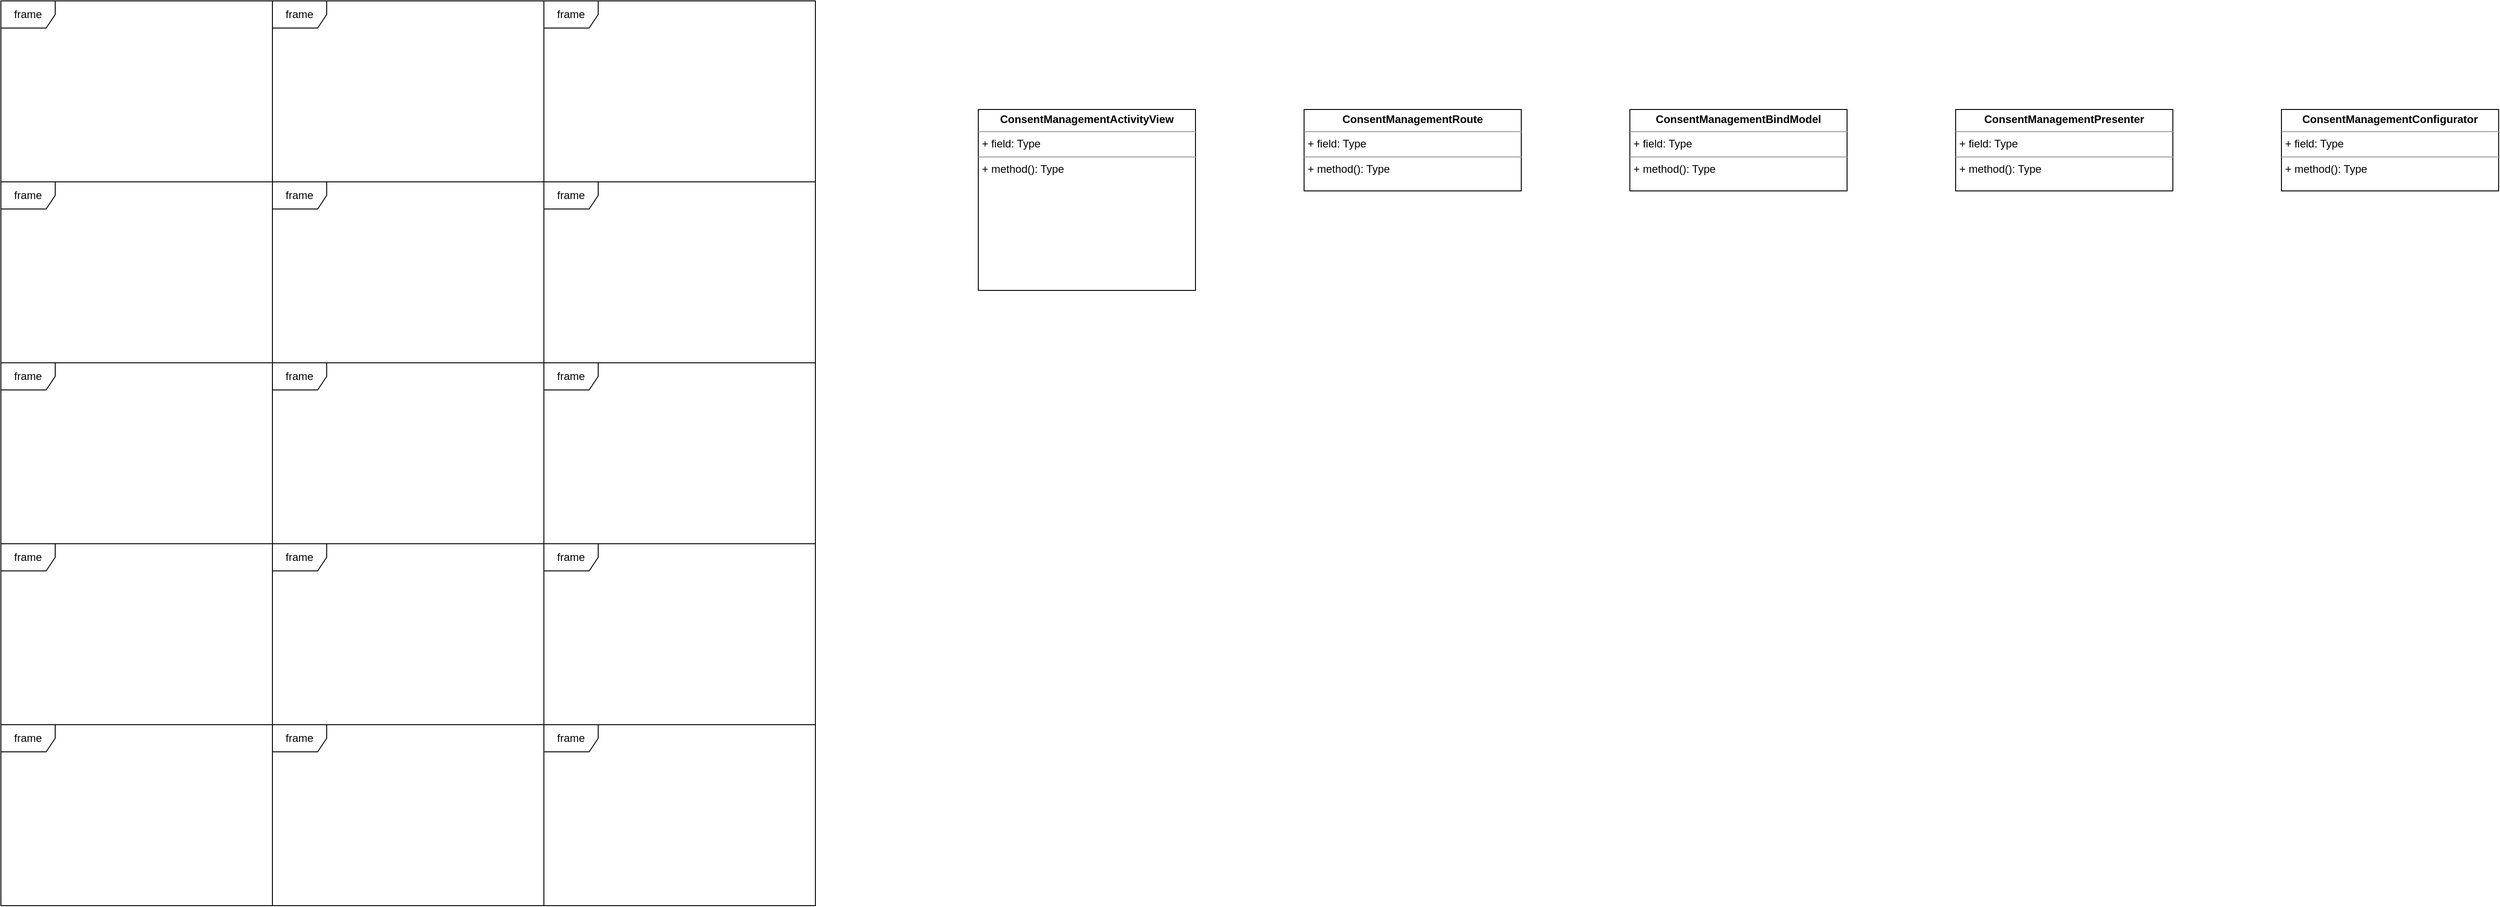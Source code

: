 <mxfile version="15.7.4" type="github">
  <diagram id="hNY8Ot3O8GoAVUrFT_j4" name="Page-1">
    <mxGraphModel dx="1673" dy="908" grid="1" gridSize="10" guides="1" tooltips="1" connect="1" arrows="1" fold="1" page="1" pageScale="1" pageWidth="850" pageHeight="1100" math="0" shadow="0">
      <root>
        <mxCell id="0" />
        <mxCell id="1" parent="0" />
        <mxCell id="wGsqCp_JyI2TRbFPw97d-1" value="frame" style="shape=umlFrame;whiteSpace=wrap;html=1;" vertex="1" parent="1">
          <mxGeometry width="300" height="200" as="geometry" />
        </mxCell>
        <mxCell id="wGsqCp_JyI2TRbFPw97d-2" value="frame" style="shape=umlFrame;whiteSpace=wrap;html=1;" vertex="1" parent="1">
          <mxGeometry y="200" width="300" height="200" as="geometry" />
        </mxCell>
        <mxCell id="wGsqCp_JyI2TRbFPw97d-3" value="frame" style="shape=umlFrame;whiteSpace=wrap;html=1;" vertex="1" parent="1">
          <mxGeometry x="300" width="300" height="200" as="geometry" />
        </mxCell>
        <mxCell id="wGsqCp_JyI2TRbFPw97d-4" value="frame" style="shape=umlFrame;whiteSpace=wrap;html=1;" vertex="1" parent="1">
          <mxGeometry x="300" y="200" width="300" height="200" as="geometry" />
        </mxCell>
        <mxCell id="wGsqCp_JyI2TRbFPw97d-5" value="frame" style="shape=umlFrame;whiteSpace=wrap;html=1;" vertex="1" parent="1">
          <mxGeometry y="400" width="300" height="200" as="geometry" />
        </mxCell>
        <mxCell id="wGsqCp_JyI2TRbFPw97d-6" value="frame" style="shape=umlFrame;whiteSpace=wrap;html=1;" vertex="1" parent="1">
          <mxGeometry x="300" y="400" width="300" height="200" as="geometry" />
        </mxCell>
        <mxCell id="wGsqCp_JyI2TRbFPw97d-7" value="frame" style="shape=umlFrame;whiteSpace=wrap;html=1;" vertex="1" parent="1">
          <mxGeometry y="600" width="300" height="200" as="geometry" />
        </mxCell>
        <mxCell id="wGsqCp_JyI2TRbFPw97d-8" value="frame" style="shape=umlFrame;whiteSpace=wrap;html=1;" vertex="1" parent="1">
          <mxGeometry x="300" y="600" width="300" height="200" as="geometry" />
        </mxCell>
        <mxCell id="wGsqCp_JyI2TRbFPw97d-9" value="frame" style="shape=umlFrame;whiteSpace=wrap;html=1;" vertex="1" parent="1">
          <mxGeometry y="800" width="300" height="200" as="geometry" />
        </mxCell>
        <mxCell id="wGsqCp_JyI2TRbFPw97d-10" value="frame" style="shape=umlFrame;whiteSpace=wrap;html=1;" vertex="1" parent="1">
          <mxGeometry x="300" y="800" width="300" height="200" as="geometry" />
        </mxCell>
        <mxCell id="wGsqCp_JyI2TRbFPw97d-11" value="frame" style="shape=umlFrame;whiteSpace=wrap;html=1;" vertex="1" parent="1">
          <mxGeometry x="600" y="200" width="300" height="200" as="geometry" />
        </mxCell>
        <mxCell id="wGsqCp_JyI2TRbFPw97d-12" value="frame" style="shape=umlFrame;whiteSpace=wrap;html=1;" vertex="1" parent="1">
          <mxGeometry x="600" width="300" height="200" as="geometry" />
        </mxCell>
        <mxCell id="wGsqCp_JyI2TRbFPw97d-13" value="frame" style="shape=umlFrame;whiteSpace=wrap;html=1;" vertex="1" parent="1">
          <mxGeometry x="600" y="400" width="300" height="200" as="geometry" />
        </mxCell>
        <mxCell id="wGsqCp_JyI2TRbFPw97d-14" value="frame" style="shape=umlFrame;whiteSpace=wrap;html=1;" vertex="1" parent="1">
          <mxGeometry x="600" y="600" width="300" height="200" as="geometry" />
        </mxCell>
        <mxCell id="wGsqCp_JyI2TRbFPw97d-15" value="frame" style="shape=umlFrame;whiteSpace=wrap;html=1;" vertex="1" parent="1">
          <mxGeometry x="600" y="800" width="300" height="200" as="geometry" />
        </mxCell>
        <mxCell id="wGsqCp_JyI2TRbFPw97d-16" value="&lt;p style=&quot;margin: 0px ; margin-top: 4px ; text-align: center&quot;&gt;&lt;b&gt;ConsentManagementActivityView&lt;/b&gt;&lt;/p&gt;&lt;hr size=&quot;1&quot;&gt;&lt;p style=&quot;margin: 0px ; margin-left: 4px&quot;&gt;+ field: Type&lt;/p&gt;&lt;hr size=&quot;1&quot;&gt;&lt;p style=&quot;margin: 0px ; margin-left: 4px&quot;&gt;+ method(): Type&lt;/p&gt;" style="verticalAlign=top;align=left;overflow=fill;fontSize=12;fontFamily=Helvetica;html=1;" vertex="1" parent="1">
          <mxGeometry x="1080" y="120" width="240" height="200" as="geometry" />
        </mxCell>
        <mxCell id="wGsqCp_JyI2TRbFPw97d-17" value="&lt;p style=&quot;margin: 0px ; margin-top: 4px ; text-align: center&quot;&gt;&lt;b&gt;ConsentManagementRoute&lt;/b&gt;&lt;/p&gt;&lt;hr size=&quot;1&quot;&gt;&lt;p style=&quot;margin: 0px ; margin-left: 4px&quot;&gt;+ field: Type&lt;/p&gt;&lt;hr size=&quot;1&quot;&gt;&lt;p style=&quot;margin: 0px ; margin-left: 4px&quot;&gt;+ method(): Type&lt;/p&gt;" style="verticalAlign=top;align=left;overflow=fill;fontSize=12;fontFamily=Helvetica;html=1;" vertex="1" parent="1">
          <mxGeometry x="1440" y="120" width="240" height="90" as="geometry" />
        </mxCell>
        <mxCell id="wGsqCp_JyI2TRbFPw97d-18" value="&lt;p style=&quot;margin: 0px ; margin-top: 4px ; text-align: center&quot;&gt;&lt;b&gt;ConsentManagementBindModel&lt;/b&gt;&lt;/p&gt;&lt;hr size=&quot;1&quot;&gt;&lt;p style=&quot;margin: 0px ; margin-left: 4px&quot;&gt;+ field: Type&lt;/p&gt;&lt;hr size=&quot;1&quot;&gt;&lt;p style=&quot;margin: 0px ; margin-left: 4px&quot;&gt;+ method(): Type&lt;/p&gt;" style="verticalAlign=top;align=left;overflow=fill;fontSize=12;fontFamily=Helvetica;html=1;" vertex="1" parent="1">
          <mxGeometry x="1800" y="120" width="240" height="90" as="geometry" />
        </mxCell>
        <mxCell id="wGsqCp_JyI2TRbFPw97d-19" value="&lt;p style=&quot;margin: 0px ; margin-top: 4px ; text-align: center&quot;&gt;&lt;b&gt;ConsentManagementPresenter&lt;/b&gt;&lt;/p&gt;&lt;hr size=&quot;1&quot;&gt;&lt;p style=&quot;margin: 0px ; margin-left: 4px&quot;&gt;+ field: Type&lt;/p&gt;&lt;hr size=&quot;1&quot;&gt;&lt;p style=&quot;margin: 0px ; margin-left: 4px&quot;&gt;+ method(): Type&lt;/p&gt;" style="verticalAlign=top;align=left;overflow=fill;fontSize=12;fontFamily=Helvetica;html=1;" vertex="1" parent="1">
          <mxGeometry x="2160" y="120" width="240" height="90" as="geometry" />
        </mxCell>
        <mxCell id="wGsqCp_JyI2TRbFPw97d-20" value="&lt;p style=&quot;margin: 0px ; margin-top: 4px ; text-align: center&quot;&gt;&lt;b&gt;ConsentManagementConfigurator&lt;/b&gt;&lt;/p&gt;&lt;hr size=&quot;1&quot;&gt;&lt;p style=&quot;margin: 0px ; margin-left: 4px&quot;&gt;+ field: Type&lt;/p&gt;&lt;hr size=&quot;1&quot;&gt;&lt;p style=&quot;margin: 0px ; margin-left: 4px&quot;&gt;+ method(): Type&lt;/p&gt;" style="verticalAlign=top;align=left;overflow=fill;fontSize=12;fontFamily=Helvetica;html=1;" vertex="1" parent="1">
          <mxGeometry x="2520" y="120" width="240" height="90" as="geometry" />
        </mxCell>
      </root>
    </mxGraphModel>
  </diagram>
</mxfile>
